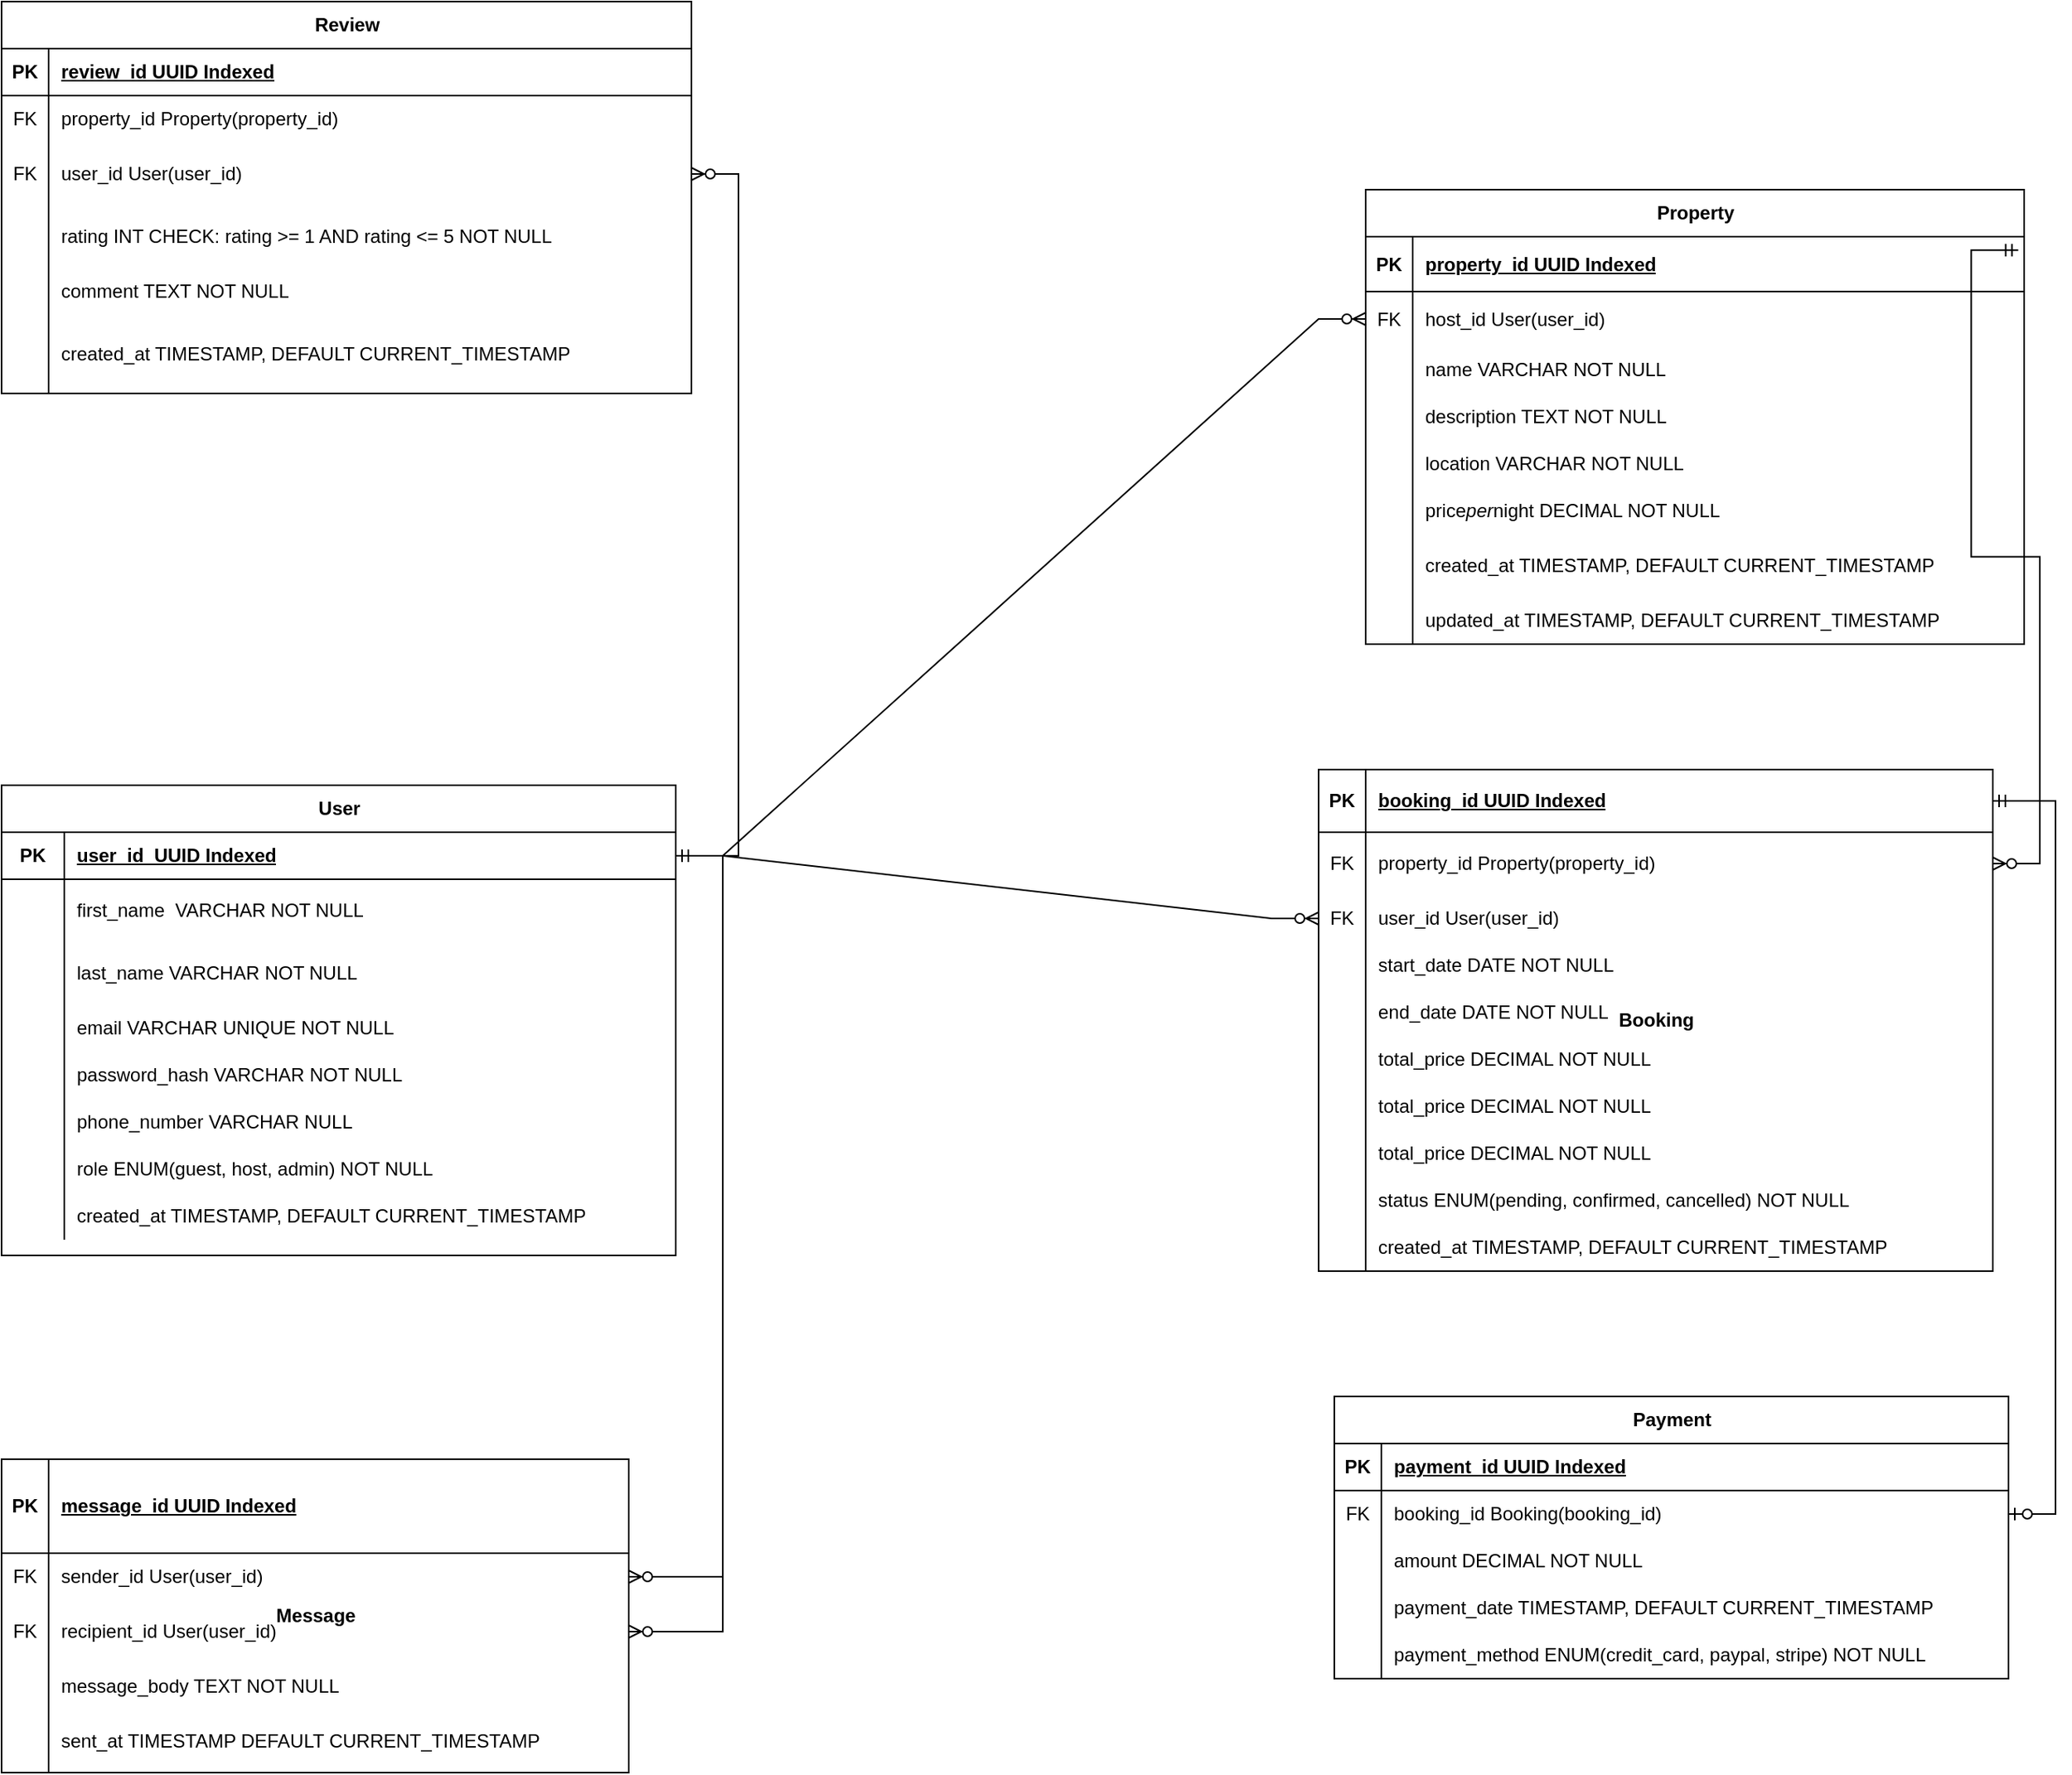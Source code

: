 <mxfile version="24.9.2">
  <diagram id="R2lEEEUBdFMjLlhIrx00" name="Page-1">
    <mxGraphModel dx="2911" dy="2220" grid="1" gridSize="10" guides="1" tooltips="1" connect="1" arrows="1" fold="1" page="1" pageScale="1" pageWidth="850" pageHeight="1100" math="0" shadow="0" extFonts="Permanent Marker^https://fonts.googleapis.com/css?family=Permanent+Marker">
      <root>
        <mxCell id="0" />
        <mxCell id="1" parent="0" />
        <mxCell id="MjTBsGA7W_Clngj6hfOT-10" value="User" style="shape=table;startSize=30;container=1;collapsible=1;childLayout=tableLayout;fixedRows=1;rowLines=0;fontStyle=1;align=center;resizeLast=1;html=1;" vertex="1" parent="1">
          <mxGeometry x="-640" y="-390" width="430" height="300.0" as="geometry" />
        </mxCell>
        <mxCell id="MjTBsGA7W_Clngj6hfOT-11" value="" style="shape=tableRow;horizontal=0;startSize=0;swimlaneHead=0;swimlaneBody=0;fillColor=none;collapsible=0;dropTarget=0;points=[[0,0.5],[1,0.5]];portConstraint=eastwest;top=0;left=0;right=0;bottom=1;" vertex="1" parent="MjTBsGA7W_Clngj6hfOT-10">
          <mxGeometry y="30" width="430" height="30" as="geometry" />
        </mxCell>
        <mxCell id="MjTBsGA7W_Clngj6hfOT-12" value="PK" style="shape=partialRectangle;connectable=0;fillColor=none;top=0;left=0;bottom=0;right=0;fontStyle=1;overflow=hidden;whiteSpace=wrap;html=1;" vertex="1" parent="MjTBsGA7W_Clngj6hfOT-11">
          <mxGeometry width="40" height="30" as="geometry">
            <mxRectangle width="40" height="30" as="alternateBounds" />
          </mxGeometry>
        </mxCell>
        <mxCell id="MjTBsGA7W_Clngj6hfOT-13" value="user_id&amp;nbsp; UUID Indexed" style="shape=partialRectangle;connectable=0;fillColor=none;top=0;left=0;bottom=0;right=0;align=left;spacingLeft=6;fontStyle=5;overflow=hidden;whiteSpace=wrap;html=1;" vertex="1" parent="MjTBsGA7W_Clngj6hfOT-11">
          <mxGeometry x="40" width="390" height="30" as="geometry">
            <mxRectangle width="390" height="30" as="alternateBounds" />
          </mxGeometry>
        </mxCell>
        <mxCell id="MjTBsGA7W_Clngj6hfOT-14" value="" style="shape=tableRow;horizontal=0;startSize=0;swimlaneHead=0;swimlaneBody=0;fillColor=none;collapsible=0;dropTarget=0;points=[[0,0.5],[1,0.5]];portConstraint=eastwest;top=0;left=0;right=0;bottom=0;" vertex="1" parent="MjTBsGA7W_Clngj6hfOT-10">
          <mxGeometry y="60" width="430" height="40" as="geometry" />
        </mxCell>
        <mxCell id="MjTBsGA7W_Clngj6hfOT-15" value="" style="shape=partialRectangle;connectable=0;fillColor=none;top=0;left=0;bottom=0;right=0;editable=1;overflow=hidden;whiteSpace=wrap;html=1;" vertex="1" parent="MjTBsGA7W_Clngj6hfOT-14">
          <mxGeometry width="40" height="40" as="geometry">
            <mxRectangle width="40" height="40" as="alternateBounds" />
          </mxGeometry>
        </mxCell>
        <mxCell id="MjTBsGA7W_Clngj6hfOT-16" value="first_name&amp;nbsp; VARCHAR NOT NULL" style="shape=partialRectangle;connectable=0;fillColor=none;top=0;left=0;bottom=0;right=0;align=left;spacingLeft=6;overflow=hidden;whiteSpace=wrap;html=1;" vertex="1" parent="MjTBsGA7W_Clngj6hfOT-14">
          <mxGeometry x="40" width="390" height="40" as="geometry">
            <mxRectangle width="390" height="40" as="alternateBounds" />
          </mxGeometry>
        </mxCell>
        <mxCell id="MjTBsGA7W_Clngj6hfOT-17" value="" style="shape=tableRow;horizontal=0;startSize=0;swimlaneHead=0;swimlaneBody=0;fillColor=none;collapsible=0;dropTarget=0;points=[[0,0.5],[1,0.5]];portConstraint=eastwest;top=0;left=0;right=0;bottom=0;" vertex="1" parent="MjTBsGA7W_Clngj6hfOT-10">
          <mxGeometry y="100" width="430" height="40" as="geometry" />
        </mxCell>
        <mxCell id="MjTBsGA7W_Clngj6hfOT-18" value="" style="shape=partialRectangle;connectable=0;fillColor=none;top=0;left=0;bottom=0;right=0;editable=1;overflow=hidden;whiteSpace=wrap;html=1;" vertex="1" parent="MjTBsGA7W_Clngj6hfOT-17">
          <mxGeometry width="40" height="40" as="geometry">
            <mxRectangle width="40" height="40" as="alternateBounds" />
          </mxGeometry>
        </mxCell>
        <mxCell id="MjTBsGA7W_Clngj6hfOT-19" value="last_name VARCHAR NOT NULL" style="shape=partialRectangle;connectable=0;fillColor=none;top=0;left=0;bottom=0;right=0;align=left;spacingLeft=6;overflow=hidden;whiteSpace=wrap;html=1;" vertex="1" parent="MjTBsGA7W_Clngj6hfOT-17">
          <mxGeometry x="40" width="390" height="40" as="geometry">
            <mxRectangle width="390" height="40" as="alternateBounds" />
          </mxGeometry>
        </mxCell>
        <mxCell id="MjTBsGA7W_Clngj6hfOT-27" value="" style="shape=tableRow;horizontal=0;startSize=0;swimlaneHead=0;swimlaneBody=0;fillColor=none;collapsible=0;dropTarget=0;points=[[0,0.5],[1,0.5]];portConstraint=eastwest;top=0;left=0;right=0;bottom=0;" vertex="1" parent="MjTBsGA7W_Clngj6hfOT-10">
          <mxGeometry y="140" width="430" height="30" as="geometry" />
        </mxCell>
        <mxCell id="MjTBsGA7W_Clngj6hfOT-28" value="" style="shape=partialRectangle;connectable=0;fillColor=none;top=0;left=0;bottom=0;right=0;fontStyle=0;overflow=hidden;whiteSpace=wrap;html=1;" vertex="1" parent="MjTBsGA7W_Clngj6hfOT-27">
          <mxGeometry width="40" height="30" as="geometry">
            <mxRectangle width="40" height="30" as="alternateBounds" />
          </mxGeometry>
        </mxCell>
        <mxCell id="MjTBsGA7W_Clngj6hfOT-29" value="email VARCHAR UNIQUE NOT NULL" style="shape=partialRectangle;connectable=0;fillColor=none;top=0;left=0;bottom=0;right=0;align=left;spacingLeft=6;fontStyle=0;overflow=hidden;whiteSpace=wrap;html=1;" vertex="1" parent="MjTBsGA7W_Clngj6hfOT-27">
          <mxGeometry x="40" width="390" height="30" as="geometry">
            <mxRectangle width="390" height="30" as="alternateBounds" />
          </mxGeometry>
        </mxCell>
        <mxCell id="MjTBsGA7W_Clngj6hfOT-70" value="" style="shape=tableRow;horizontal=0;startSize=0;swimlaneHead=0;swimlaneBody=0;fillColor=none;collapsible=0;dropTarget=0;points=[[0,0.5],[1,0.5]];portConstraint=eastwest;top=0;left=0;right=0;bottom=0;" vertex="1" parent="MjTBsGA7W_Clngj6hfOT-10">
          <mxGeometry y="170" width="430" height="30" as="geometry" />
        </mxCell>
        <mxCell id="MjTBsGA7W_Clngj6hfOT-71" value="" style="shape=partialRectangle;connectable=0;fillColor=none;top=0;left=0;bottom=0;right=0;fontStyle=0;overflow=hidden;whiteSpace=wrap;html=1;" vertex="1" parent="MjTBsGA7W_Clngj6hfOT-70">
          <mxGeometry width="40" height="30" as="geometry">
            <mxRectangle width="40" height="30" as="alternateBounds" />
          </mxGeometry>
        </mxCell>
        <mxCell id="MjTBsGA7W_Clngj6hfOT-72" value="password_hash VARCHAR NOT NULL" style="shape=partialRectangle;connectable=0;fillColor=none;top=0;left=0;bottom=0;right=0;align=left;spacingLeft=6;fontStyle=0;overflow=hidden;whiteSpace=wrap;html=1;" vertex="1" parent="MjTBsGA7W_Clngj6hfOT-70">
          <mxGeometry x="40" width="390" height="30" as="geometry">
            <mxRectangle width="390" height="30" as="alternateBounds" />
          </mxGeometry>
        </mxCell>
        <mxCell id="MjTBsGA7W_Clngj6hfOT-20" value="" style="shape=tableRow;horizontal=0;startSize=0;swimlaneHead=0;swimlaneBody=0;fillColor=none;collapsible=0;dropTarget=0;points=[[0,0.5],[1,0.5]];portConstraint=eastwest;top=0;left=0;right=0;bottom=0;" vertex="1" parent="MjTBsGA7W_Clngj6hfOT-10">
          <mxGeometry y="200" width="430" height="30" as="geometry" />
        </mxCell>
        <mxCell id="MjTBsGA7W_Clngj6hfOT-21" value="" style="shape=partialRectangle;connectable=0;fillColor=none;top=0;left=0;bottom=0;right=0;editable=1;overflow=hidden;whiteSpace=wrap;html=1;" vertex="1" parent="MjTBsGA7W_Clngj6hfOT-20">
          <mxGeometry width="40" height="30" as="geometry">
            <mxRectangle width="40" height="30" as="alternateBounds" />
          </mxGeometry>
        </mxCell>
        <mxCell id="MjTBsGA7W_Clngj6hfOT-22" value="&lt;div&gt;phone_number VARCHAR NULL&lt;/div&gt;" style="shape=partialRectangle;connectable=0;fillColor=none;top=0;left=0;bottom=0;right=0;align=left;spacingLeft=6;overflow=hidden;whiteSpace=wrap;html=1;" vertex="1" parent="MjTBsGA7W_Clngj6hfOT-20">
          <mxGeometry x="40" width="390" height="30" as="geometry">
            <mxRectangle width="390" height="30" as="alternateBounds" />
          </mxGeometry>
        </mxCell>
        <mxCell id="MjTBsGA7W_Clngj6hfOT-73" value="" style="shape=tableRow;horizontal=0;startSize=0;swimlaneHead=0;swimlaneBody=0;fillColor=none;collapsible=0;dropTarget=0;points=[[0,0.5],[1,0.5]];portConstraint=eastwest;top=0;left=0;right=0;bottom=0;" vertex="1" parent="MjTBsGA7W_Clngj6hfOT-10">
          <mxGeometry y="230" width="430" height="30" as="geometry" />
        </mxCell>
        <mxCell id="MjTBsGA7W_Clngj6hfOT-74" value="" style="shape=partialRectangle;connectable=0;fillColor=none;top=0;left=0;bottom=0;right=0;editable=1;overflow=hidden;whiteSpace=wrap;html=1;" vertex="1" parent="MjTBsGA7W_Clngj6hfOT-73">
          <mxGeometry width="40" height="30" as="geometry">
            <mxRectangle width="40" height="30" as="alternateBounds" />
          </mxGeometry>
        </mxCell>
        <mxCell id="MjTBsGA7W_Clngj6hfOT-75" value="role ENUM(guest, host, admin) NOT NULL" style="shape=partialRectangle;connectable=0;fillColor=none;top=0;left=0;bottom=0;right=0;align=left;spacingLeft=6;overflow=hidden;whiteSpace=wrap;html=1;" vertex="1" parent="MjTBsGA7W_Clngj6hfOT-73">
          <mxGeometry x="40" width="390" height="30" as="geometry">
            <mxRectangle width="390" height="30" as="alternateBounds" />
          </mxGeometry>
        </mxCell>
        <mxCell id="MjTBsGA7W_Clngj6hfOT-76" value="" style="shape=tableRow;horizontal=0;startSize=0;swimlaneHead=0;swimlaneBody=0;fillColor=none;collapsible=0;dropTarget=0;points=[[0,0.5],[1,0.5]];portConstraint=eastwest;top=0;left=0;right=0;bottom=0;" vertex="1" parent="MjTBsGA7W_Clngj6hfOT-10">
          <mxGeometry y="260" width="430" height="30" as="geometry" />
        </mxCell>
        <mxCell id="MjTBsGA7W_Clngj6hfOT-77" value="" style="shape=partialRectangle;connectable=0;fillColor=none;top=0;left=0;bottom=0;right=0;editable=1;overflow=hidden;whiteSpace=wrap;html=1;" vertex="1" parent="MjTBsGA7W_Clngj6hfOT-76">
          <mxGeometry width="40" height="30" as="geometry">
            <mxRectangle width="40" height="30" as="alternateBounds" />
          </mxGeometry>
        </mxCell>
        <mxCell id="MjTBsGA7W_Clngj6hfOT-78" value="created_at TIMESTAMP, DEFAULT CURRENT_TIMESTAMP" style="shape=partialRectangle;connectable=0;fillColor=none;top=0;left=0;bottom=0;right=0;align=left;spacingLeft=6;overflow=hidden;whiteSpace=wrap;html=1;" vertex="1" parent="MjTBsGA7W_Clngj6hfOT-76">
          <mxGeometry x="40" width="390" height="30" as="geometry">
            <mxRectangle width="390" height="30" as="alternateBounds" />
          </mxGeometry>
        </mxCell>
        <mxCell id="MjTBsGA7W_Clngj6hfOT-31" value="Property" style="shape=table;startSize=30;container=1;collapsible=1;childLayout=tableLayout;fixedRows=1;rowLines=0;fontStyle=1;align=center;resizeLast=1;html=1;" vertex="1" parent="1">
          <mxGeometry x="230" y="-770" width="420.0" height="290" as="geometry" />
        </mxCell>
        <mxCell id="MjTBsGA7W_Clngj6hfOT-32" value="" style="shape=tableRow;horizontal=0;startSize=0;swimlaneHead=0;swimlaneBody=0;fillColor=none;collapsible=0;dropTarget=0;points=[[0,0.5],[1,0.5]];portConstraint=eastwest;top=0;left=0;right=0;bottom=1;" vertex="1" parent="MjTBsGA7W_Clngj6hfOT-31">
          <mxGeometry y="30" width="420.0" height="35" as="geometry" />
        </mxCell>
        <mxCell id="MjTBsGA7W_Clngj6hfOT-33" value="PK" style="shape=partialRectangle;connectable=0;fillColor=none;top=0;left=0;bottom=0;right=0;fontStyle=1;overflow=hidden;whiteSpace=wrap;html=1;" vertex="1" parent="MjTBsGA7W_Clngj6hfOT-32">
          <mxGeometry width="30" height="35" as="geometry">
            <mxRectangle width="30" height="35" as="alternateBounds" />
          </mxGeometry>
        </mxCell>
        <mxCell id="MjTBsGA7W_Clngj6hfOT-34" value="property_id UUID Indexed" style="shape=partialRectangle;connectable=0;fillColor=none;top=0;left=0;bottom=0;right=0;align=left;spacingLeft=6;fontStyle=5;overflow=hidden;whiteSpace=wrap;html=1;" vertex="1" parent="MjTBsGA7W_Clngj6hfOT-32">
          <mxGeometry x="30" width="390.0" height="35" as="geometry">
            <mxRectangle width="390.0" height="35" as="alternateBounds" />
          </mxGeometry>
        </mxCell>
        <mxCell id="MjTBsGA7W_Clngj6hfOT-35" value="" style="shape=tableRow;horizontal=0;startSize=0;swimlaneHead=0;swimlaneBody=0;fillColor=none;collapsible=0;dropTarget=0;points=[[0,0.5],[1,0.5]];portConstraint=eastwest;top=0;left=0;right=0;bottom=0;" vertex="1" parent="MjTBsGA7W_Clngj6hfOT-31">
          <mxGeometry y="65" width="420.0" height="35" as="geometry" />
        </mxCell>
        <mxCell id="MjTBsGA7W_Clngj6hfOT-36" value="FK" style="shape=partialRectangle;connectable=0;fillColor=none;top=0;left=0;bottom=0;right=0;editable=1;overflow=hidden;whiteSpace=wrap;html=1;" vertex="1" parent="MjTBsGA7W_Clngj6hfOT-35">
          <mxGeometry width="30" height="35" as="geometry">
            <mxRectangle width="30" height="35" as="alternateBounds" />
          </mxGeometry>
        </mxCell>
        <mxCell id="MjTBsGA7W_Clngj6hfOT-37" value="host_id User(user_id)" style="shape=partialRectangle;connectable=0;fillColor=none;top=0;left=0;bottom=0;right=0;align=left;spacingLeft=6;overflow=hidden;whiteSpace=wrap;html=1;" vertex="1" parent="MjTBsGA7W_Clngj6hfOT-35">
          <mxGeometry x="30" width="390.0" height="35" as="geometry">
            <mxRectangle width="390.0" height="35" as="alternateBounds" />
          </mxGeometry>
        </mxCell>
        <mxCell id="MjTBsGA7W_Clngj6hfOT-38" value="" style="shape=tableRow;horizontal=0;startSize=0;swimlaneHead=0;swimlaneBody=0;fillColor=none;collapsible=0;dropTarget=0;points=[[0,0.5],[1,0.5]];portConstraint=eastwest;top=0;left=0;right=0;bottom=0;" vertex="1" parent="MjTBsGA7W_Clngj6hfOT-31">
          <mxGeometry y="100" width="420.0" height="30" as="geometry" />
        </mxCell>
        <mxCell id="MjTBsGA7W_Clngj6hfOT-39" value="" style="shape=partialRectangle;connectable=0;fillColor=none;top=0;left=0;bottom=0;right=0;editable=1;overflow=hidden;whiteSpace=wrap;html=1;" vertex="1" parent="MjTBsGA7W_Clngj6hfOT-38">
          <mxGeometry width="30" height="30" as="geometry">
            <mxRectangle width="30" height="30" as="alternateBounds" />
          </mxGeometry>
        </mxCell>
        <mxCell id="MjTBsGA7W_Clngj6hfOT-40" value="name VARCHAR NOT NULL" style="shape=partialRectangle;connectable=0;fillColor=none;top=0;left=0;bottom=0;right=0;align=left;spacingLeft=6;overflow=hidden;whiteSpace=wrap;html=1;" vertex="1" parent="MjTBsGA7W_Clngj6hfOT-38">
          <mxGeometry x="30" width="390.0" height="30" as="geometry">
            <mxRectangle width="390.0" height="30" as="alternateBounds" />
          </mxGeometry>
        </mxCell>
        <mxCell id="MjTBsGA7W_Clngj6hfOT-41" value="" style="shape=tableRow;horizontal=0;startSize=0;swimlaneHead=0;swimlaneBody=0;fillColor=none;collapsible=0;dropTarget=0;points=[[0,0.5],[1,0.5]];portConstraint=eastwest;top=0;left=0;right=0;bottom=0;" vertex="1" parent="MjTBsGA7W_Clngj6hfOT-31">
          <mxGeometry y="130" width="420.0" height="30" as="geometry" />
        </mxCell>
        <mxCell id="MjTBsGA7W_Clngj6hfOT-42" value="" style="shape=partialRectangle;connectable=0;fillColor=none;top=0;left=0;bottom=0;right=0;editable=1;overflow=hidden;whiteSpace=wrap;html=1;" vertex="1" parent="MjTBsGA7W_Clngj6hfOT-41">
          <mxGeometry width="30" height="30" as="geometry">
            <mxRectangle width="30" height="30" as="alternateBounds" />
          </mxGeometry>
        </mxCell>
        <mxCell id="MjTBsGA7W_Clngj6hfOT-43" value="description TEXT NOT NULL" style="shape=partialRectangle;connectable=0;fillColor=none;top=0;left=0;bottom=0;right=0;align=left;spacingLeft=6;overflow=hidden;whiteSpace=wrap;html=1;" vertex="1" parent="MjTBsGA7W_Clngj6hfOT-41">
          <mxGeometry x="30" width="390.0" height="30" as="geometry">
            <mxRectangle width="390.0" height="30" as="alternateBounds" />
          </mxGeometry>
        </mxCell>
        <mxCell id="MjTBsGA7W_Clngj6hfOT-79" value="" style="shape=tableRow;horizontal=0;startSize=0;swimlaneHead=0;swimlaneBody=0;fillColor=none;collapsible=0;dropTarget=0;points=[[0,0.5],[1,0.5]];portConstraint=eastwest;top=0;left=0;right=0;bottom=0;" vertex="1" parent="MjTBsGA7W_Clngj6hfOT-31">
          <mxGeometry y="160" width="420.0" height="30" as="geometry" />
        </mxCell>
        <mxCell id="MjTBsGA7W_Clngj6hfOT-80" value="" style="shape=partialRectangle;connectable=0;fillColor=none;top=0;left=0;bottom=0;right=0;editable=1;overflow=hidden;whiteSpace=wrap;html=1;" vertex="1" parent="MjTBsGA7W_Clngj6hfOT-79">
          <mxGeometry width="30" height="30" as="geometry">
            <mxRectangle width="30" height="30" as="alternateBounds" />
          </mxGeometry>
        </mxCell>
        <mxCell id="MjTBsGA7W_Clngj6hfOT-81" value="location VARCHAR NOT NULL" style="shape=partialRectangle;connectable=0;fillColor=none;top=0;left=0;bottom=0;right=0;align=left;spacingLeft=6;overflow=hidden;whiteSpace=wrap;html=1;" vertex="1" parent="MjTBsGA7W_Clngj6hfOT-79">
          <mxGeometry x="30" width="390.0" height="30" as="geometry">
            <mxRectangle width="390.0" height="30" as="alternateBounds" />
          </mxGeometry>
        </mxCell>
        <mxCell id="MjTBsGA7W_Clngj6hfOT-82" value="" style="shape=tableRow;horizontal=0;startSize=0;swimlaneHead=0;swimlaneBody=0;fillColor=none;collapsible=0;dropTarget=0;points=[[0,0.5],[1,0.5]];portConstraint=eastwest;top=0;left=0;right=0;bottom=0;" vertex="1" parent="MjTBsGA7W_Clngj6hfOT-31">
          <mxGeometry y="190" width="420.0" height="30" as="geometry" />
        </mxCell>
        <mxCell id="MjTBsGA7W_Clngj6hfOT-83" value="" style="shape=partialRectangle;connectable=0;fillColor=none;top=0;left=0;bottom=0;right=0;editable=1;overflow=hidden;whiteSpace=wrap;html=1;" vertex="1" parent="MjTBsGA7W_Clngj6hfOT-82">
          <mxGeometry width="30" height="30" as="geometry">
            <mxRectangle width="30" height="30" as="alternateBounds" />
          </mxGeometry>
        </mxCell>
        <mxCell id="MjTBsGA7W_Clngj6hfOT-84" value="price&lt;i&gt;per&lt;/i&gt;night DECIMAL NOT NULL" style="shape=partialRectangle;connectable=0;fillColor=none;top=0;left=0;bottom=0;right=0;align=left;spacingLeft=6;overflow=hidden;whiteSpace=wrap;html=1;" vertex="1" parent="MjTBsGA7W_Clngj6hfOT-82">
          <mxGeometry x="30" width="390.0" height="30" as="geometry">
            <mxRectangle width="390.0" height="30" as="alternateBounds" />
          </mxGeometry>
        </mxCell>
        <mxCell id="MjTBsGA7W_Clngj6hfOT-85" value="" style="shape=tableRow;horizontal=0;startSize=0;swimlaneHead=0;swimlaneBody=0;fillColor=none;collapsible=0;dropTarget=0;points=[[0,0.5],[1,0.5]];portConstraint=eastwest;top=0;left=0;right=0;bottom=0;" vertex="1" parent="MjTBsGA7W_Clngj6hfOT-31">
          <mxGeometry y="220" width="420.0" height="40" as="geometry" />
        </mxCell>
        <mxCell id="MjTBsGA7W_Clngj6hfOT-86" value="" style="shape=partialRectangle;connectable=0;fillColor=none;top=0;left=0;bottom=0;right=0;editable=1;overflow=hidden;whiteSpace=wrap;html=1;" vertex="1" parent="MjTBsGA7W_Clngj6hfOT-85">
          <mxGeometry width="30" height="40" as="geometry">
            <mxRectangle width="30" height="40" as="alternateBounds" />
          </mxGeometry>
        </mxCell>
        <mxCell id="MjTBsGA7W_Clngj6hfOT-87" value="created_at TIMESTAMP, DEFAULT CURRENT_TIMESTAMP" style="shape=partialRectangle;connectable=0;fillColor=none;top=0;left=0;bottom=0;right=0;align=left;spacingLeft=6;overflow=hidden;whiteSpace=wrap;html=1;" vertex="1" parent="MjTBsGA7W_Clngj6hfOT-85">
          <mxGeometry x="30" width="390.0" height="40" as="geometry">
            <mxRectangle width="390.0" height="40" as="alternateBounds" />
          </mxGeometry>
        </mxCell>
        <mxCell id="MjTBsGA7W_Clngj6hfOT-88" value="" style="shape=tableRow;horizontal=0;startSize=0;swimlaneHead=0;swimlaneBody=0;fillColor=none;collapsible=0;dropTarget=0;points=[[0,0.5],[1,0.5]];portConstraint=eastwest;top=0;left=0;right=0;bottom=0;" vertex="1" parent="MjTBsGA7W_Clngj6hfOT-31">
          <mxGeometry y="260" width="420.0" height="30" as="geometry" />
        </mxCell>
        <mxCell id="MjTBsGA7W_Clngj6hfOT-89" value="" style="shape=partialRectangle;connectable=0;fillColor=none;top=0;left=0;bottom=0;right=0;editable=1;overflow=hidden;whiteSpace=wrap;html=1;" vertex="1" parent="MjTBsGA7W_Clngj6hfOT-88">
          <mxGeometry width="30" height="30" as="geometry">
            <mxRectangle width="30" height="30" as="alternateBounds" />
          </mxGeometry>
        </mxCell>
        <mxCell id="MjTBsGA7W_Clngj6hfOT-90" value="updated_at TIMESTAMP, DEFAULT CURRENT_TIMESTAMP" style="shape=partialRectangle;connectable=0;fillColor=none;top=0;left=0;bottom=0;right=0;align=left;spacingLeft=6;overflow=hidden;whiteSpace=wrap;html=1;" vertex="1" parent="MjTBsGA7W_Clngj6hfOT-88">
          <mxGeometry x="30" width="390.0" height="30" as="geometry">
            <mxRectangle width="390.0" height="30" as="alternateBounds" />
          </mxGeometry>
        </mxCell>
        <mxCell id="MjTBsGA7W_Clngj6hfOT-44" value="Booking" style="shape=table;startSize=0;container=1;collapsible=1;childLayout=tableLayout;fixedRows=1;rowLines=0;fontStyle=1;align=center;resizeLast=1;html=1;" vertex="1" parent="1">
          <mxGeometry x="200" y="-400" width="430" height="320" as="geometry" />
        </mxCell>
        <mxCell id="MjTBsGA7W_Clngj6hfOT-45" value="" style="shape=tableRow;horizontal=0;startSize=0;swimlaneHead=0;swimlaneBody=0;fillColor=none;collapsible=0;dropTarget=0;points=[[0,0.5],[1,0.5]];portConstraint=eastwest;top=0;left=0;right=0;bottom=1;" vertex="1" parent="MjTBsGA7W_Clngj6hfOT-44">
          <mxGeometry width="430" height="40" as="geometry" />
        </mxCell>
        <mxCell id="MjTBsGA7W_Clngj6hfOT-46" value="PK" style="shape=partialRectangle;connectable=0;fillColor=none;top=0;left=0;bottom=0;right=0;fontStyle=1;overflow=hidden;whiteSpace=wrap;html=1;" vertex="1" parent="MjTBsGA7W_Clngj6hfOT-45">
          <mxGeometry width="30" height="40" as="geometry">
            <mxRectangle width="30" height="40" as="alternateBounds" />
          </mxGeometry>
        </mxCell>
        <mxCell id="MjTBsGA7W_Clngj6hfOT-47" value="booking_id UUID Indexed" style="shape=partialRectangle;connectable=0;fillColor=none;top=0;left=0;bottom=0;right=0;align=left;spacingLeft=6;fontStyle=5;overflow=hidden;whiteSpace=wrap;html=1;" vertex="1" parent="MjTBsGA7W_Clngj6hfOT-45">
          <mxGeometry x="30" width="400" height="40" as="geometry">
            <mxRectangle width="400" height="40" as="alternateBounds" />
          </mxGeometry>
        </mxCell>
        <mxCell id="MjTBsGA7W_Clngj6hfOT-48" value="" style="shape=tableRow;horizontal=0;startSize=0;swimlaneHead=0;swimlaneBody=0;fillColor=none;collapsible=0;dropTarget=0;points=[[0,0.5],[1,0.5]];portConstraint=eastwest;top=0;left=0;right=0;bottom=0;" vertex="1" parent="MjTBsGA7W_Clngj6hfOT-44">
          <mxGeometry y="40" width="430" height="40" as="geometry" />
        </mxCell>
        <mxCell id="MjTBsGA7W_Clngj6hfOT-49" value="FK" style="shape=partialRectangle;connectable=0;fillColor=none;top=0;left=0;bottom=0;right=0;editable=1;overflow=hidden;whiteSpace=wrap;html=1;" vertex="1" parent="MjTBsGA7W_Clngj6hfOT-48">
          <mxGeometry width="30" height="40" as="geometry">
            <mxRectangle width="30" height="40" as="alternateBounds" />
          </mxGeometry>
        </mxCell>
        <mxCell id="MjTBsGA7W_Clngj6hfOT-50" value="property_id Property(property_id)" style="shape=partialRectangle;connectable=0;fillColor=none;top=0;left=0;bottom=0;right=0;align=left;spacingLeft=6;overflow=hidden;whiteSpace=wrap;html=1;" vertex="1" parent="MjTBsGA7W_Clngj6hfOT-48">
          <mxGeometry x="30" width="400" height="40" as="geometry">
            <mxRectangle width="400" height="40" as="alternateBounds" />
          </mxGeometry>
        </mxCell>
        <mxCell id="MjTBsGA7W_Clngj6hfOT-51" value="" style="shape=tableRow;horizontal=0;startSize=0;swimlaneHead=0;swimlaneBody=0;fillColor=none;collapsible=0;dropTarget=0;points=[[0,0.5],[1,0.5]];portConstraint=eastwest;top=0;left=0;right=0;bottom=0;" vertex="1" parent="MjTBsGA7W_Clngj6hfOT-44">
          <mxGeometry y="80" width="430" height="30" as="geometry" />
        </mxCell>
        <mxCell id="MjTBsGA7W_Clngj6hfOT-52" value="FK" style="shape=partialRectangle;connectable=0;fillColor=none;top=0;left=0;bottom=0;right=0;editable=1;overflow=hidden;whiteSpace=wrap;html=1;" vertex="1" parent="MjTBsGA7W_Clngj6hfOT-51">
          <mxGeometry width="30" height="30" as="geometry">
            <mxRectangle width="30" height="30" as="alternateBounds" />
          </mxGeometry>
        </mxCell>
        <mxCell id="MjTBsGA7W_Clngj6hfOT-53" value="user_id User(user_id)" style="shape=partialRectangle;connectable=0;fillColor=none;top=0;left=0;bottom=0;right=0;align=left;spacingLeft=6;overflow=hidden;whiteSpace=wrap;html=1;" vertex="1" parent="MjTBsGA7W_Clngj6hfOT-51">
          <mxGeometry x="30" width="400" height="30" as="geometry">
            <mxRectangle width="400" height="30" as="alternateBounds" />
          </mxGeometry>
        </mxCell>
        <mxCell id="MjTBsGA7W_Clngj6hfOT-54" value="" style="shape=tableRow;horizontal=0;startSize=0;swimlaneHead=0;swimlaneBody=0;fillColor=none;collapsible=0;dropTarget=0;points=[[0,0.5],[1,0.5]];portConstraint=eastwest;top=0;left=0;right=0;bottom=0;" vertex="1" parent="MjTBsGA7W_Clngj6hfOT-44">
          <mxGeometry y="110" width="430" height="30" as="geometry" />
        </mxCell>
        <mxCell id="MjTBsGA7W_Clngj6hfOT-55" value="" style="shape=partialRectangle;connectable=0;fillColor=none;top=0;left=0;bottom=0;right=0;editable=1;overflow=hidden;whiteSpace=wrap;html=1;" vertex="1" parent="MjTBsGA7W_Clngj6hfOT-54">
          <mxGeometry width="30" height="30" as="geometry">
            <mxRectangle width="30" height="30" as="alternateBounds" />
          </mxGeometry>
        </mxCell>
        <mxCell id="MjTBsGA7W_Clngj6hfOT-56" value="start_date DATE NOT NULL" style="shape=partialRectangle;connectable=0;fillColor=none;top=0;left=0;bottom=0;right=0;align=left;spacingLeft=6;overflow=hidden;whiteSpace=wrap;html=1;" vertex="1" parent="MjTBsGA7W_Clngj6hfOT-54">
          <mxGeometry x="30" width="400" height="30" as="geometry">
            <mxRectangle width="400" height="30" as="alternateBounds" />
          </mxGeometry>
        </mxCell>
        <mxCell id="MjTBsGA7W_Clngj6hfOT-91" value="" style="shape=tableRow;horizontal=0;startSize=0;swimlaneHead=0;swimlaneBody=0;fillColor=none;collapsible=0;dropTarget=0;points=[[0,0.5],[1,0.5]];portConstraint=eastwest;top=0;left=0;right=0;bottom=0;" vertex="1" parent="MjTBsGA7W_Clngj6hfOT-44">
          <mxGeometry y="140" width="430" height="30" as="geometry" />
        </mxCell>
        <mxCell id="MjTBsGA7W_Clngj6hfOT-92" value="" style="shape=partialRectangle;connectable=0;fillColor=none;top=0;left=0;bottom=0;right=0;editable=1;overflow=hidden;whiteSpace=wrap;html=1;" vertex="1" parent="MjTBsGA7W_Clngj6hfOT-91">
          <mxGeometry width="30" height="30" as="geometry">
            <mxRectangle width="30" height="30" as="alternateBounds" />
          </mxGeometry>
        </mxCell>
        <mxCell id="MjTBsGA7W_Clngj6hfOT-93" value="end_date DATE NOT NULL" style="shape=partialRectangle;connectable=0;fillColor=none;top=0;left=0;bottom=0;right=0;align=left;spacingLeft=6;overflow=hidden;whiteSpace=wrap;html=1;" vertex="1" parent="MjTBsGA7W_Clngj6hfOT-91">
          <mxGeometry x="30" width="400" height="30" as="geometry">
            <mxRectangle width="400" height="30" as="alternateBounds" />
          </mxGeometry>
        </mxCell>
        <mxCell id="MjTBsGA7W_Clngj6hfOT-94" value="" style="shape=tableRow;horizontal=0;startSize=0;swimlaneHead=0;swimlaneBody=0;fillColor=none;collapsible=0;dropTarget=0;points=[[0,0.5],[1,0.5]];portConstraint=eastwest;top=0;left=0;right=0;bottom=0;" vertex="1" parent="MjTBsGA7W_Clngj6hfOT-44">
          <mxGeometry y="170" width="430" height="30" as="geometry" />
        </mxCell>
        <mxCell id="MjTBsGA7W_Clngj6hfOT-95" value="" style="shape=partialRectangle;connectable=0;fillColor=none;top=0;left=0;bottom=0;right=0;editable=1;overflow=hidden;whiteSpace=wrap;html=1;" vertex="1" parent="MjTBsGA7W_Clngj6hfOT-94">
          <mxGeometry width="30" height="30" as="geometry">
            <mxRectangle width="30" height="30" as="alternateBounds" />
          </mxGeometry>
        </mxCell>
        <mxCell id="MjTBsGA7W_Clngj6hfOT-96" value="total_price DECIMAL NOT NULL" style="shape=partialRectangle;connectable=0;fillColor=none;top=0;left=0;bottom=0;right=0;align=left;spacingLeft=6;overflow=hidden;whiteSpace=wrap;html=1;" vertex="1" parent="MjTBsGA7W_Clngj6hfOT-94">
          <mxGeometry x="30" width="400" height="30" as="geometry">
            <mxRectangle width="400" height="30" as="alternateBounds" />
          </mxGeometry>
        </mxCell>
        <mxCell id="MjTBsGA7W_Clngj6hfOT-97" value="" style="shape=tableRow;horizontal=0;startSize=0;swimlaneHead=0;swimlaneBody=0;fillColor=none;collapsible=0;dropTarget=0;points=[[0,0.5],[1,0.5]];portConstraint=eastwest;top=0;left=0;right=0;bottom=0;" vertex="1" parent="MjTBsGA7W_Clngj6hfOT-44">
          <mxGeometry y="200" width="430" height="30" as="geometry" />
        </mxCell>
        <mxCell id="MjTBsGA7W_Clngj6hfOT-98" value="" style="shape=partialRectangle;connectable=0;fillColor=none;top=0;left=0;bottom=0;right=0;editable=1;overflow=hidden;whiteSpace=wrap;html=1;" vertex="1" parent="MjTBsGA7W_Clngj6hfOT-97">
          <mxGeometry width="30" height="30" as="geometry">
            <mxRectangle width="30" height="30" as="alternateBounds" />
          </mxGeometry>
        </mxCell>
        <mxCell id="MjTBsGA7W_Clngj6hfOT-99" value="total_price DECIMAL NOT NULL" style="shape=partialRectangle;connectable=0;fillColor=none;top=0;left=0;bottom=0;right=0;align=left;spacingLeft=6;overflow=hidden;whiteSpace=wrap;html=1;" vertex="1" parent="MjTBsGA7W_Clngj6hfOT-97">
          <mxGeometry x="30" width="400" height="30" as="geometry">
            <mxRectangle width="400" height="30" as="alternateBounds" />
          </mxGeometry>
        </mxCell>
        <mxCell id="MjTBsGA7W_Clngj6hfOT-100" value="" style="shape=tableRow;horizontal=0;startSize=0;swimlaneHead=0;swimlaneBody=0;fillColor=none;collapsible=0;dropTarget=0;points=[[0,0.5],[1,0.5]];portConstraint=eastwest;top=0;left=0;right=0;bottom=0;" vertex="1" parent="MjTBsGA7W_Clngj6hfOT-44">
          <mxGeometry y="230" width="430" height="30" as="geometry" />
        </mxCell>
        <mxCell id="MjTBsGA7W_Clngj6hfOT-101" value="" style="shape=partialRectangle;connectable=0;fillColor=none;top=0;left=0;bottom=0;right=0;editable=1;overflow=hidden;whiteSpace=wrap;html=1;" vertex="1" parent="MjTBsGA7W_Clngj6hfOT-100">
          <mxGeometry width="30" height="30" as="geometry">
            <mxRectangle width="30" height="30" as="alternateBounds" />
          </mxGeometry>
        </mxCell>
        <mxCell id="MjTBsGA7W_Clngj6hfOT-102" value="total_price DECIMAL NOT NULL" style="shape=partialRectangle;connectable=0;fillColor=none;top=0;left=0;bottom=0;right=0;align=left;spacingLeft=6;overflow=hidden;whiteSpace=wrap;html=1;" vertex="1" parent="MjTBsGA7W_Clngj6hfOT-100">
          <mxGeometry x="30" width="400" height="30" as="geometry">
            <mxRectangle width="400" height="30" as="alternateBounds" />
          </mxGeometry>
        </mxCell>
        <mxCell id="MjTBsGA7W_Clngj6hfOT-103" value="" style="shape=tableRow;horizontal=0;startSize=0;swimlaneHead=0;swimlaneBody=0;fillColor=none;collapsible=0;dropTarget=0;points=[[0,0.5],[1,0.5]];portConstraint=eastwest;top=0;left=0;right=0;bottom=0;" vertex="1" parent="MjTBsGA7W_Clngj6hfOT-44">
          <mxGeometry y="260" width="430" height="30" as="geometry" />
        </mxCell>
        <mxCell id="MjTBsGA7W_Clngj6hfOT-104" value="" style="shape=partialRectangle;connectable=0;fillColor=none;top=0;left=0;bottom=0;right=0;editable=1;overflow=hidden;whiteSpace=wrap;html=1;" vertex="1" parent="MjTBsGA7W_Clngj6hfOT-103">
          <mxGeometry width="30" height="30" as="geometry">
            <mxRectangle width="30" height="30" as="alternateBounds" />
          </mxGeometry>
        </mxCell>
        <mxCell id="MjTBsGA7W_Clngj6hfOT-105" value="status ENUM(pending, confirmed, cancelled) NOT NULL" style="shape=partialRectangle;connectable=0;fillColor=none;top=0;left=0;bottom=0;right=0;align=left;spacingLeft=6;overflow=hidden;whiteSpace=wrap;html=1;" vertex="1" parent="MjTBsGA7W_Clngj6hfOT-103">
          <mxGeometry x="30" width="400" height="30" as="geometry">
            <mxRectangle width="400" height="30" as="alternateBounds" />
          </mxGeometry>
        </mxCell>
        <mxCell id="MjTBsGA7W_Clngj6hfOT-106" value="" style="shape=tableRow;horizontal=0;startSize=0;swimlaneHead=0;swimlaneBody=0;fillColor=none;collapsible=0;dropTarget=0;points=[[0,0.5],[1,0.5]];portConstraint=eastwest;top=0;left=0;right=0;bottom=0;" vertex="1" parent="MjTBsGA7W_Clngj6hfOT-44">
          <mxGeometry y="290" width="430" height="30" as="geometry" />
        </mxCell>
        <mxCell id="MjTBsGA7W_Clngj6hfOT-107" value="" style="shape=partialRectangle;connectable=0;fillColor=none;top=0;left=0;bottom=0;right=0;editable=1;overflow=hidden;whiteSpace=wrap;html=1;" vertex="1" parent="MjTBsGA7W_Clngj6hfOT-106">
          <mxGeometry width="30" height="30" as="geometry">
            <mxRectangle width="30" height="30" as="alternateBounds" />
          </mxGeometry>
        </mxCell>
        <mxCell id="MjTBsGA7W_Clngj6hfOT-108" value="created_at TIMESTAMP, DEFAULT CURRENT_TIMESTAMP" style="shape=partialRectangle;connectable=0;fillColor=none;top=0;left=0;bottom=0;right=0;align=left;spacingLeft=6;overflow=hidden;whiteSpace=wrap;html=1;" vertex="1" parent="MjTBsGA7W_Clngj6hfOT-106">
          <mxGeometry x="30" width="400" height="30" as="geometry">
            <mxRectangle width="400" height="30" as="alternateBounds" />
          </mxGeometry>
        </mxCell>
        <mxCell id="MjTBsGA7W_Clngj6hfOT-57" value="Payment" style="shape=table;startSize=30;container=1;collapsible=1;childLayout=tableLayout;fixedRows=1;rowLines=0;fontStyle=1;align=center;resizeLast=1;html=1;" vertex="1" parent="1">
          <mxGeometry x="210" width="430" height="180" as="geometry" />
        </mxCell>
        <mxCell id="MjTBsGA7W_Clngj6hfOT-58" value="" style="shape=tableRow;horizontal=0;startSize=0;swimlaneHead=0;swimlaneBody=0;fillColor=none;collapsible=0;dropTarget=0;points=[[0,0.5],[1,0.5]];portConstraint=eastwest;top=0;left=0;right=0;bottom=1;" vertex="1" parent="MjTBsGA7W_Clngj6hfOT-57">
          <mxGeometry y="30" width="430" height="30" as="geometry" />
        </mxCell>
        <mxCell id="MjTBsGA7W_Clngj6hfOT-59" value="PK" style="shape=partialRectangle;connectable=0;fillColor=none;top=0;left=0;bottom=0;right=0;fontStyle=1;overflow=hidden;whiteSpace=wrap;html=1;" vertex="1" parent="MjTBsGA7W_Clngj6hfOT-58">
          <mxGeometry width="30" height="30" as="geometry">
            <mxRectangle width="30" height="30" as="alternateBounds" />
          </mxGeometry>
        </mxCell>
        <mxCell id="MjTBsGA7W_Clngj6hfOT-60" value="payment_id UUID Indexed" style="shape=partialRectangle;connectable=0;fillColor=none;top=0;left=0;bottom=0;right=0;align=left;spacingLeft=6;fontStyle=5;overflow=hidden;whiteSpace=wrap;html=1;" vertex="1" parent="MjTBsGA7W_Clngj6hfOT-58">
          <mxGeometry x="30" width="400" height="30" as="geometry">
            <mxRectangle width="400" height="30" as="alternateBounds" />
          </mxGeometry>
        </mxCell>
        <mxCell id="MjTBsGA7W_Clngj6hfOT-61" value="" style="shape=tableRow;horizontal=0;startSize=0;swimlaneHead=0;swimlaneBody=0;fillColor=none;collapsible=0;dropTarget=0;points=[[0,0.5],[1,0.5]];portConstraint=eastwest;top=0;left=0;right=0;bottom=0;" vertex="1" parent="MjTBsGA7W_Clngj6hfOT-57">
          <mxGeometry y="60" width="430" height="30" as="geometry" />
        </mxCell>
        <mxCell id="MjTBsGA7W_Clngj6hfOT-62" value="FK" style="shape=partialRectangle;connectable=0;fillColor=none;top=0;left=0;bottom=0;right=0;editable=1;overflow=hidden;whiteSpace=wrap;html=1;" vertex="1" parent="MjTBsGA7W_Clngj6hfOT-61">
          <mxGeometry width="30" height="30" as="geometry">
            <mxRectangle width="30" height="30" as="alternateBounds" />
          </mxGeometry>
        </mxCell>
        <mxCell id="MjTBsGA7W_Clngj6hfOT-63" value="booking_id Booking(booking_id)" style="shape=partialRectangle;connectable=0;fillColor=none;top=0;left=0;bottom=0;right=0;align=left;spacingLeft=6;overflow=hidden;whiteSpace=wrap;html=1;" vertex="1" parent="MjTBsGA7W_Clngj6hfOT-61">
          <mxGeometry x="30" width="400" height="30" as="geometry">
            <mxRectangle width="400" height="30" as="alternateBounds" />
          </mxGeometry>
        </mxCell>
        <mxCell id="MjTBsGA7W_Clngj6hfOT-64" value="" style="shape=tableRow;horizontal=0;startSize=0;swimlaneHead=0;swimlaneBody=0;fillColor=none;collapsible=0;dropTarget=0;points=[[0,0.5],[1,0.5]];portConstraint=eastwest;top=0;left=0;right=0;bottom=0;" vertex="1" parent="MjTBsGA7W_Clngj6hfOT-57">
          <mxGeometry y="90" width="430" height="30" as="geometry" />
        </mxCell>
        <mxCell id="MjTBsGA7W_Clngj6hfOT-65" value="" style="shape=partialRectangle;connectable=0;fillColor=none;top=0;left=0;bottom=0;right=0;editable=1;overflow=hidden;whiteSpace=wrap;html=1;" vertex="1" parent="MjTBsGA7W_Clngj6hfOT-64">
          <mxGeometry width="30" height="30" as="geometry">
            <mxRectangle width="30" height="30" as="alternateBounds" />
          </mxGeometry>
        </mxCell>
        <mxCell id="MjTBsGA7W_Clngj6hfOT-66" value="amount DECIMAL NOT NULL" style="shape=partialRectangle;connectable=0;fillColor=none;top=0;left=0;bottom=0;right=0;align=left;spacingLeft=6;overflow=hidden;whiteSpace=wrap;html=1;" vertex="1" parent="MjTBsGA7W_Clngj6hfOT-64">
          <mxGeometry x="30" width="400" height="30" as="geometry">
            <mxRectangle width="400" height="30" as="alternateBounds" />
          </mxGeometry>
        </mxCell>
        <mxCell id="MjTBsGA7W_Clngj6hfOT-67" value="" style="shape=tableRow;horizontal=0;startSize=0;swimlaneHead=0;swimlaneBody=0;fillColor=none;collapsible=0;dropTarget=0;points=[[0,0.5],[1,0.5]];portConstraint=eastwest;top=0;left=0;right=0;bottom=0;" vertex="1" parent="MjTBsGA7W_Clngj6hfOT-57">
          <mxGeometry y="120" width="430" height="30" as="geometry" />
        </mxCell>
        <mxCell id="MjTBsGA7W_Clngj6hfOT-68" value="" style="shape=partialRectangle;connectable=0;fillColor=none;top=0;left=0;bottom=0;right=0;editable=1;overflow=hidden;whiteSpace=wrap;html=1;" vertex="1" parent="MjTBsGA7W_Clngj6hfOT-67">
          <mxGeometry width="30" height="30" as="geometry">
            <mxRectangle width="30" height="30" as="alternateBounds" />
          </mxGeometry>
        </mxCell>
        <mxCell id="MjTBsGA7W_Clngj6hfOT-69" value="payment_date TIMESTAMP, DEFAULT CURRENT_TIMESTAMP" style="shape=partialRectangle;connectable=0;fillColor=none;top=0;left=0;bottom=0;right=0;align=left;spacingLeft=6;overflow=hidden;whiteSpace=wrap;html=1;" vertex="1" parent="MjTBsGA7W_Clngj6hfOT-67">
          <mxGeometry x="30" width="400" height="30" as="geometry">
            <mxRectangle width="400" height="30" as="alternateBounds" />
          </mxGeometry>
        </mxCell>
        <mxCell id="MjTBsGA7W_Clngj6hfOT-110" value="" style="shape=tableRow;horizontal=0;startSize=0;swimlaneHead=0;swimlaneBody=0;fillColor=none;collapsible=0;dropTarget=0;points=[[0,0.5],[1,0.5]];portConstraint=eastwest;top=0;left=0;right=0;bottom=0;" vertex="1" parent="MjTBsGA7W_Clngj6hfOT-57">
          <mxGeometry y="150" width="430" height="30" as="geometry" />
        </mxCell>
        <mxCell id="MjTBsGA7W_Clngj6hfOT-111" value="" style="shape=partialRectangle;connectable=0;fillColor=none;top=0;left=0;bottom=0;right=0;editable=1;overflow=hidden;whiteSpace=wrap;html=1;" vertex="1" parent="MjTBsGA7W_Clngj6hfOT-110">
          <mxGeometry width="30" height="30" as="geometry">
            <mxRectangle width="30" height="30" as="alternateBounds" />
          </mxGeometry>
        </mxCell>
        <mxCell id="MjTBsGA7W_Clngj6hfOT-112" value="payment_method ENUM(credit_card, paypal, stripe) NOT NULL" style="shape=partialRectangle;connectable=0;fillColor=none;top=0;left=0;bottom=0;right=0;align=left;spacingLeft=6;overflow=hidden;whiteSpace=wrap;html=1;" vertex="1" parent="MjTBsGA7W_Clngj6hfOT-110">
          <mxGeometry x="30" width="400" height="30" as="geometry">
            <mxRectangle width="400" height="30" as="alternateBounds" />
          </mxGeometry>
        </mxCell>
        <mxCell id="MjTBsGA7W_Clngj6hfOT-117" value="Review" style="shape=table;startSize=30;container=1;collapsible=1;childLayout=tableLayout;fixedRows=1;rowLines=0;fontStyle=1;align=center;resizeLast=1;html=1;" vertex="1" parent="1">
          <mxGeometry x="-640" y="-890" width="440" height="250" as="geometry" />
        </mxCell>
        <mxCell id="MjTBsGA7W_Clngj6hfOT-118" value="" style="shape=tableRow;horizontal=0;startSize=0;swimlaneHead=0;swimlaneBody=0;fillColor=none;collapsible=0;dropTarget=0;points=[[0,0.5],[1,0.5]];portConstraint=eastwest;top=0;left=0;right=0;bottom=1;" vertex="1" parent="MjTBsGA7W_Clngj6hfOT-117">
          <mxGeometry y="30" width="440" height="30" as="geometry" />
        </mxCell>
        <mxCell id="MjTBsGA7W_Clngj6hfOT-119" value="PK" style="shape=partialRectangle;connectable=0;fillColor=none;top=0;left=0;bottom=0;right=0;fontStyle=1;overflow=hidden;whiteSpace=wrap;html=1;" vertex="1" parent="MjTBsGA7W_Clngj6hfOT-118">
          <mxGeometry width="30" height="30" as="geometry">
            <mxRectangle width="30" height="30" as="alternateBounds" />
          </mxGeometry>
        </mxCell>
        <mxCell id="MjTBsGA7W_Clngj6hfOT-120" value="review_id UUID Indexed" style="shape=partialRectangle;connectable=0;fillColor=none;top=0;left=0;bottom=0;right=0;align=left;spacingLeft=6;fontStyle=5;overflow=hidden;whiteSpace=wrap;html=1;" vertex="1" parent="MjTBsGA7W_Clngj6hfOT-118">
          <mxGeometry x="30" width="410" height="30" as="geometry">
            <mxRectangle width="410" height="30" as="alternateBounds" />
          </mxGeometry>
        </mxCell>
        <mxCell id="MjTBsGA7W_Clngj6hfOT-121" value="" style="shape=tableRow;horizontal=0;startSize=0;swimlaneHead=0;swimlaneBody=0;fillColor=none;collapsible=0;dropTarget=0;points=[[0,0.5],[1,0.5]];portConstraint=eastwest;top=0;left=0;right=0;bottom=0;" vertex="1" parent="MjTBsGA7W_Clngj6hfOT-117">
          <mxGeometry y="60" width="440" height="30" as="geometry" />
        </mxCell>
        <mxCell id="MjTBsGA7W_Clngj6hfOT-122" value="FK" style="shape=partialRectangle;connectable=0;fillColor=none;top=0;left=0;bottom=0;right=0;editable=1;overflow=hidden;whiteSpace=wrap;html=1;" vertex="1" parent="MjTBsGA7W_Clngj6hfOT-121">
          <mxGeometry width="30" height="30" as="geometry">
            <mxRectangle width="30" height="30" as="alternateBounds" />
          </mxGeometry>
        </mxCell>
        <mxCell id="MjTBsGA7W_Clngj6hfOT-123" value="property_id Property(property_id)" style="shape=partialRectangle;connectable=0;fillColor=none;top=0;left=0;bottom=0;right=0;align=left;spacingLeft=6;overflow=hidden;whiteSpace=wrap;html=1;" vertex="1" parent="MjTBsGA7W_Clngj6hfOT-121">
          <mxGeometry x="30" width="410" height="30" as="geometry">
            <mxRectangle width="410" height="30" as="alternateBounds" />
          </mxGeometry>
        </mxCell>
        <mxCell id="MjTBsGA7W_Clngj6hfOT-124" value="" style="shape=tableRow;horizontal=0;startSize=0;swimlaneHead=0;swimlaneBody=0;fillColor=none;collapsible=0;dropTarget=0;points=[[0,0.5],[1,0.5]];portConstraint=eastwest;top=0;left=0;right=0;bottom=0;" vertex="1" parent="MjTBsGA7W_Clngj6hfOT-117">
          <mxGeometry y="90" width="440" height="40" as="geometry" />
        </mxCell>
        <mxCell id="MjTBsGA7W_Clngj6hfOT-125" value="FK" style="shape=partialRectangle;connectable=0;fillColor=none;top=0;left=0;bottom=0;right=0;editable=1;overflow=hidden;whiteSpace=wrap;html=1;" vertex="1" parent="MjTBsGA7W_Clngj6hfOT-124">
          <mxGeometry width="30" height="40" as="geometry">
            <mxRectangle width="30" height="40" as="alternateBounds" />
          </mxGeometry>
        </mxCell>
        <mxCell id="MjTBsGA7W_Clngj6hfOT-126" value="user_id User(user_id)" style="shape=partialRectangle;connectable=0;fillColor=none;top=0;left=0;bottom=0;right=0;align=left;spacingLeft=6;overflow=hidden;whiteSpace=wrap;html=1;" vertex="1" parent="MjTBsGA7W_Clngj6hfOT-124">
          <mxGeometry x="30" width="410" height="40" as="geometry">
            <mxRectangle width="410" height="40" as="alternateBounds" />
          </mxGeometry>
        </mxCell>
        <mxCell id="MjTBsGA7W_Clngj6hfOT-127" value="" style="shape=tableRow;horizontal=0;startSize=0;swimlaneHead=0;swimlaneBody=0;fillColor=none;collapsible=0;dropTarget=0;points=[[0,0.5],[1,0.5]];portConstraint=eastwest;top=0;left=0;right=0;bottom=0;" vertex="1" parent="MjTBsGA7W_Clngj6hfOT-117">
          <mxGeometry y="130" width="440" height="40" as="geometry" />
        </mxCell>
        <mxCell id="MjTBsGA7W_Clngj6hfOT-128" value="" style="shape=partialRectangle;connectable=0;fillColor=none;top=0;left=0;bottom=0;right=0;editable=1;overflow=hidden;whiteSpace=wrap;html=1;" vertex="1" parent="MjTBsGA7W_Clngj6hfOT-127">
          <mxGeometry width="30" height="40" as="geometry">
            <mxRectangle width="30" height="40" as="alternateBounds" />
          </mxGeometry>
        </mxCell>
        <mxCell id="MjTBsGA7W_Clngj6hfOT-129" value="rating INT CHECK: rating &amp;gt;= 1 AND rating &amp;lt;= 5 NOT NULL" style="shape=partialRectangle;connectable=0;fillColor=none;top=0;left=0;bottom=0;right=0;align=left;spacingLeft=6;overflow=hidden;whiteSpace=wrap;html=1;" vertex="1" parent="MjTBsGA7W_Clngj6hfOT-127">
          <mxGeometry x="30" width="410" height="40" as="geometry">
            <mxRectangle width="410" height="40" as="alternateBounds" />
          </mxGeometry>
        </mxCell>
        <mxCell id="MjTBsGA7W_Clngj6hfOT-132" value="" style="shape=tableRow;horizontal=0;startSize=0;swimlaneHead=0;swimlaneBody=0;fillColor=none;collapsible=0;dropTarget=0;points=[[0,0.5],[1,0.5]];portConstraint=eastwest;top=0;left=0;right=0;bottom=0;" vertex="1" parent="MjTBsGA7W_Clngj6hfOT-117">
          <mxGeometry y="170" width="440" height="30" as="geometry" />
        </mxCell>
        <mxCell id="MjTBsGA7W_Clngj6hfOT-133" value="" style="shape=partialRectangle;connectable=0;fillColor=none;top=0;left=0;bottom=0;right=0;editable=1;overflow=hidden;whiteSpace=wrap;html=1;" vertex="1" parent="MjTBsGA7W_Clngj6hfOT-132">
          <mxGeometry width="30" height="30" as="geometry">
            <mxRectangle width="30" height="30" as="alternateBounds" />
          </mxGeometry>
        </mxCell>
        <mxCell id="MjTBsGA7W_Clngj6hfOT-134" value="comment TEXT NOT NULL" style="shape=partialRectangle;connectable=0;fillColor=none;top=0;left=0;bottom=0;right=0;align=left;spacingLeft=6;overflow=hidden;whiteSpace=wrap;html=1;" vertex="1" parent="MjTBsGA7W_Clngj6hfOT-132">
          <mxGeometry x="30" width="410" height="30" as="geometry">
            <mxRectangle width="410" height="30" as="alternateBounds" />
          </mxGeometry>
        </mxCell>
        <mxCell id="MjTBsGA7W_Clngj6hfOT-135" value="" style="shape=tableRow;horizontal=0;startSize=0;swimlaneHead=0;swimlaneBody=0;fillColor=none;collapsible=0;dropTarget=0;points=[[0,0.5],[1,0.5]];portConstraint=eastwest;top=0;left=0;right=0;bottom=0;" vertex="1" parent="MjTBsGA7W_Clngj6hfOT-117">
          <mxGeometry y="200" width="440" height="50" as="geometry" />
        </mxCell>
        <mxCell id="MjTBsGA7W_Clngj6hfOT-136" value="" style="shape=partialRectangle;connectable=0;fillColor=none;top=0;left=0;bottom=0;right=0;editable=1;overflow=hidden;whiteSpace=wrap;html=1;" vertex="1" parent="MjTBsGA7W_Clngj6hfOT-135">
          <mxGeometry width="30" height="50" as="geometry">
            <mxRectangle width="30" height="50" as="alternateBounds" />
          </mxGeometry>
        </mxCell>
        <mxCell id="MjTBsGA7W_Clngj6hfOT-137" value="created_at TIMESTAMP, DEFAULT CURRENT_TIMESTAMP" style="shape=partialRectangle;connectable=0;fillColor=none;top=0;left=0;bottom=0;right=0;align=left;spacingLeft=6;overflow=hidden;whiteSpace=wrap;html=1;" vertex="1" parent="MjTBsGA7W_Clngj6hfOT-135">
          <mxGeometry x="30" width="410" height="50" as="geometry">
            <mxRectangle width="410" height="50" as="alternateBounds" />
          </mxGeometry>
        </mxCell>
        <mxCell id="MjTBsGA7W_Clngj6hfOT-151" value="Message" style="shape=table;startSize=0;container=1;collapsible=1;childLayout=tableLayout;fixedRows=1;rowLines=0;fontStyle=1;align=center;resizeLast=1;html=1;" vertex="1" parent="1">
          <mxGeometry x="-640" y="40" width="400" height="200" as="geometry" />
        </mxCell>
        <mxCell id="MjTBsGA7W_Clngj6hfOT-152" value="" style="shape=tableRow;horizontal=0;startSize=0;swimlaneHead=0;swimlaneBody=0;fillColor=none;collapsible=0;dropTarget=0;points=[[0,0.5],[1,0.5]];portConstraint=eastwest;top=0;left=0;right=0;bottom=1;" vertex="1" parent="MjTBsGA7W_Clngj6hfOT-151">
          <mxGeometry width="400" height="60" as="geometry" />
        </mxCell>
        <mxCell id="MjTBsGA7W_Clngj6hfOT-153" value="PK" style="shape=partialRectangle;connectable=0;fillColor=none;top=0;left=0;bottom=0;right=0;fontStyle=1;overflow=hidden;whiteSpace=wrap;html=1;" vertex="1" parent="MjTBsGA7W_Clngj6hfOT-152">
          <mxGeometry width="30" height="60" as="geometry">
            <mxRectangle width="30" height="60" as="alternateBounds" />
          </mxGeometry>
        </mxCell>
        <mxCell id="MjTBsGA7W_Clngj6hfOT-154" value="message_id UUID Indexed" style="shape=partialRectangle;connectable=0;fillColor=none;top=0;left=0;bottom=0;right=0;align=left;spacingLeft=6;fontStyle=5;overflow=hidden;whiteSpace=wrap;html=1;" vertex="1" parent="MjTBsGA7W_Clngj6hfOT-152">
          <mxGeometry x="30" width="370" height="60" as="geometry">
            <mxRectangle width="370" height="60" as="alternateBounds" />
          </mxGeometry>
        </mxCell>
        <mxCell id="MjTBsGA7W_Clngj6hfOT-155" value="" style="shape=tableRow;horizontal=0;startSize=0;swimlaneHead=0;swimlaneBody=0;fillColor=none;collapsible=0;dropTarget=0;points=[[0,0.5],[1,0.5]];portConstraint=eastwest;top=0;left=0;right=0;bottom=0;" vertex="1" parent="MjTBsGA7W_Clngj6hfOT-151">
          <mxGeometry y="60" width="400" height="30" as="geometry" />
        </mxCell>
        <mxCell id="MjTBsGA7W_Clngj6hfOT-156" value="FK" style="shape=partialRectangle;connectable=0;fillColor=none;top=0;left=0;bottom=0;right=0;editable=1;overflow=hidden;whiteSpace=wrap;html=1;" vertex="1" parent="MjTBsGA7W_Clngj6hfOT-155">
          <mxGeometry width="30" height="30" as="geometry">
            <mxRectangle width="30" height="30" as="alternateBounds" />
          </mxGeometry>
        </mxCell>
        <mxCell id="MjTBsGA7W_Clngj6hfOT-157" value="sender_id User(user_id)" style="shape=partialRectangle;connectable=0;fillColor=none;top=0;left=0;bottom=0;right=0;align=left;spacingLeft=6;overflow=hidden;whiteSpace=wrap;html=1;" vertex="1" parent="MjTBsGA7W_Clngj6hfOT-155">
          <mxGeometry x="30" width="370" height="30" as="geometry">
            <mxRectangle width="370" height="30" as="alternateBounds" />
          </mxGeometry>
        </mxCell>
        <mxCell id="MjTBsGA7W_Clngj6hfOT-158" value="" style="shape=tableRow;horizontal=0;startSize=0;swimlaneHead=0;swimlaneBody=0;fillColor=none;collapsible=0;dropTarget=0;points=[[0,0.5],[1,0.5]];portConstraint=eastwest;top=0;left=0;right=0;bottom=0;" vertex="1" parent="MjTBsGA7W_Clngj6hfOT-151">
          <mxGeometry y="90" width="400" height="40" as="geometry" />
        </mxCell>
        <mxCell id="MjTBsGA7W_Clngj6hfOT-159" value="FK" style="shape=partialRectangle;connectable=0;fillColor=none;top=0;left=0;bottom=0;right=0;editable=1;overflow=hidden;whiteSpace=wrap;html=1;" vertex="1" parent="MjTBsGA7W_Clngj6hfOT-158">
          <mxGeometry width="30" height="40" as="geometry">
            <mxRectangle width="30" height="40" as="alternateBounds" />
          </mxGeometry>
        </mxCell>
        <mxCell id="MjTBsGA7W_Clngj6hfOT-160" value="recipient_id User(user_id)" style="shape=partialRectangle;connectable=0;fillColor=none;top=0;left=0;bottom=0;right=0;align=left;spacingLeft=6;overflow=hidden;whiteSpace=wrap;html=1;" vertex="1" parent="MjTBsGA7W_Clngj6hfOT-158">
          <mxGeometry x="30" width="370" height="40" as="geometry">
            <mxRectangle width="370" height="40" as="alternateBounds" />
          </mxGeometry>
        </mxCell>
        <mxCell id="MjTBsGA7W_Clngj6hfOT-161" value="" style="shape=tableRow;horizontal=0;startSize=0;swimlaneHead=0;swimlaneBody=0;fillColor=none;collapsible=0;dropTarget=0;points=[[0,0.5],[1,0.5]];portConstraint=eastwest;top=0;left=0;right=0;bottom=0;" vertex="1" parent="MjTBsGA7W_Clngj6hfOT-151">
          <mxGeometry y="130" width="400" height="30" as="geometry" />
        </mxCell>
        <mxCell id="MjTBsGA7W_Clngj6hfOT-162" value="" style="shape=partialRectangle;connectable=0;fillColor=none;top=0;left=0;bottom=0;right=0;editable=1;overflow=hidden;whiteSpace=wrap;html=1;" vertex="1" parent="MjTBsGA7W_Clngj6hfOT-161">
          <mxGeometry width="30" height="30" as="geometry">
            <mxRectangle width="30" height="30" as="alternateBounds" />
          </mxGeometry>
        </mxCell>
        <mxCell id="MjTBsGA7W_Clngj6hfOT-163" value="message_body TEXT NOT NULL" style="shape=partialRectangle;connectable=0;fillColor=none;top=0;left=0;bottom=0;right=0;align=left;spacingLeft=6;overflow=hidden;whiteSpace=wrap;html=1;" vertex="1" parent="MjTBsGA7W_Clngj6hfOT-161">
          <mxGeometry x="30" width="370" height="30" as="geometry">
            <mxRectangle width="370" height="30" as="alternateBounds" />
          </mxGeometry>
        </mxCell>
        <mxCell id="MjTBsGA7W_Clngj6hfOT-177" value="" style="shape=tableRow;horizontal=0;startSize=0;swimlaneHead=0;swimlaneBody=0;fillColor=none;collapsible=0;dropTarget=0;points=[[0,0.5],[1,0.5]];portConstraint=eastwest;top=0;left=0;right=0;bottom=0;" vertex="1" parent="MjTBsGA7W_Clngj6hfOT-151">
          <mxGeometry y="160" width="400" height="40" as="geometry" />
        </mxCell>
        <mxCell id="MjTBsGA7W_Clngj6hfOT-178" value="" style="shape=partialRectangle;connectable=0;fillColor=none;top=0;left=0;bottom=0;right=0;editable=1;overflow=hidden;whiteSpace=wrap;html=1;" vertex="1" parent="MjTBsGA7W_Clngj6hfOT-177">
          <mxGeometry width="30" height="40" as="geometry">
            <mxRectangle width="30" height="40" as="alternateBounds" />
          </mxGeometry>
        </mxCell>
        <mxCell id="MjTBsGA7W_Clngj6hfOT-179" value="sent_at TIMESTAMP DEFAULT CURRENT_TIMESTAMP" style="shape=partialRectangle;connectable=0;fillColor=none;top=0;left=0;bottom=0;right=0;align=left;spacingLeft=6;overflow=hidden;whiteSpace=wrap;html=1;" vertex="1" parent="MjTBsGA7W_Clngj6hfOT-177">
          <mxGeometry x="30" width="370" height="40" as="geometry">
            <mxRectangle width="370" height="40" as="alternateBounds" />
          </mxGeometry>
        </mxCell>
        <mxCell id="MjTBsGA7W_Clngj6hfOT-193" value="" style="edgeStyle=entityRelationEdgeStyle;fontSize=12;html=1;endArrow=ERzeroToMany;startArrow=ERmandOne;rounded=0;" edge="1" parent="1" source="MjTBsGA7W_Clngj6hfOT-11" target="MjTBsGA7W_Clngj6hfOT-35">
          <mxGeometry width="100" height="100" relative="1" as="geometry">
            <mxPoint x="-11.7" y="-402.3" as="sourcePoint" />
            <mxPoint x="250.0" y="-698.005" as="targetPoint" />
          </mxGeometry>
        </mxCell>
        <mxCell id="MjTBsGA7W_Clngj6hfOT-196" value="" style="edgeStyle=entityRelationEdgeStyle;fontSize=12;html=1;endArrow=ERzeroToMany;startArrow=ERmandOne;rounded=0;" edge="1" parent="1" source="MjTBsGA7W_Clngj6hfOT-11" target="MjTBsGA7W_Clngj6hfOT-51">
          <mxGeometry width="100" height="100" relative="1" as="geometry">
            <mxPoint x="-16.88" y="-340.0" as="sourcePoint" />
            <mxPoint x="180" y="-180" as="targetPoint" />
          </mxGeometry>
        </mxCell>
        <mxCell id="MjTBsGA7W_Clngj6hfOT-201" value="" style="edgeStyle=entityRelationEdgeStyle;fontSize=12;html=1;endArrow=ERzeroToMany;startArrow=ERmandOne;rounded=0;exitX=0.991;exitY=0.245;exitDx=0;exitDy=0;exitPerimeter=0;" edge="1" parent="1" source="MjTBsGA7W_Clngj6hfOT-32" target="MjTBsGA7W_Clngj6hfOT-48">
          <mxGeometry width="100" height="100" relative="1" as="geometry">
            <mxPoint x="800" y="-360" as="sourcePoint" />
            <mxPoint x="900" y="-460" as="targetPoint" />
            <Array as="points">
              <mxPoint x="690" y="-680" />
            </Array>
          </mxGeometry>
        </mxCell>
        <mxCell id="MjTBsGA7W_Clngj6hfOT-202" value="" style="edgeStyle=entityRelationEdgeStyle;fontSize=12;html=1;endArrow=ERzeroToMany;startArrow=ERmandOne;rounded=0;" edge="1" parent="1" source="MjTBsGA7W_Clngj6hfOT-11" target="MjTBsGA7W_Clngj6hfOT-124">
          <mxGeometry width="100" height="100" relative="1" as="geometry">
            <mxPoint x="60" y="-580" as="sourcePoint" />
            <mxPoint y="-1000" as="targetPoint" />
          </mxGeometry>
        </mxCell>
        <mxCell id="MjTBsGA7W_Clngj6hfOT-203" value="" style="edgeStyle=entityRelationEdgeStyle;fontSize=12;html=1;endArrow=ERzeroToOne;startArrow=ERmandOne;rounded=0;" edge="1" parent="1" source="MjTBsGA7W_Clngj6hfOT-45" target="MjTBsGA7W_Clngj6hfOT-61">
          <mxGeometry width="100" height="100" relative="1" as="geometry">
            <mxPoint x="700" y="30" as="sourcePoint" />
            <mxPoint x="760" y="20" as="targetPoint" />
          </mxGeometry>
        </mxCell>
        <mxCell id="MjTBsGA7W_Clngj6hfOT-204" value="" style="edgeStyle=entityRelationEdgeStyle;fontSize=12;html=1;endArrow=ERzeroToMany;startArrow=ERmandOne;rounded=0;" edge="1" parent="1" source="MjTBsGA7W_Clngj6hfOT-11" target="MjTBsGA7W_Clngj6hfOT-158">
          <mxGeometry width="100" height="100" relative="1" as="geometry">
            <mxPoint x="-740" y="-20" as="sourcePoint" />
            <mxPoint x="-140" y="-70" as="targetPoint" />
            <Array as="points">
              <mxPoint x="-200" y="-30" />
              <mxPoint x="-460" y="-10" />
            </Array>
          </mxGeometry>
        </mxCell>
        <mxCell id="MjTBsGA7W_Clngj6hfOT-205" value="" style="edgeStyle=entityRelationEdgeStyle;fontSize=12;html=1;endArrow=ERzeroToMany;startArrow=ERmandOne;rounded=0;" edge="1" parent="1" source="MjTBsGA7W_Clngj6hfOT-11" target="MjTBsGA7W_Clngj6hfOT-155">
          <mxGeometry width="100" height="100" relative="1" as="geometry">
            <mxPoint x="30" y="-320" as="sourcePoint" />
            <mxPoint x="-60" y="70" as="targetPoint" />
            <Array as="points">
              <mxPoint x="40" y="-5" />
              <mxPoint x="-220" y="15" />
              <mxPoint x="190" y="-75" />
            </Array>
          </mxGeometry>
        </mxCell>
      </root>
    </mxGraphModel>
  </diagram>
</mxfile>
